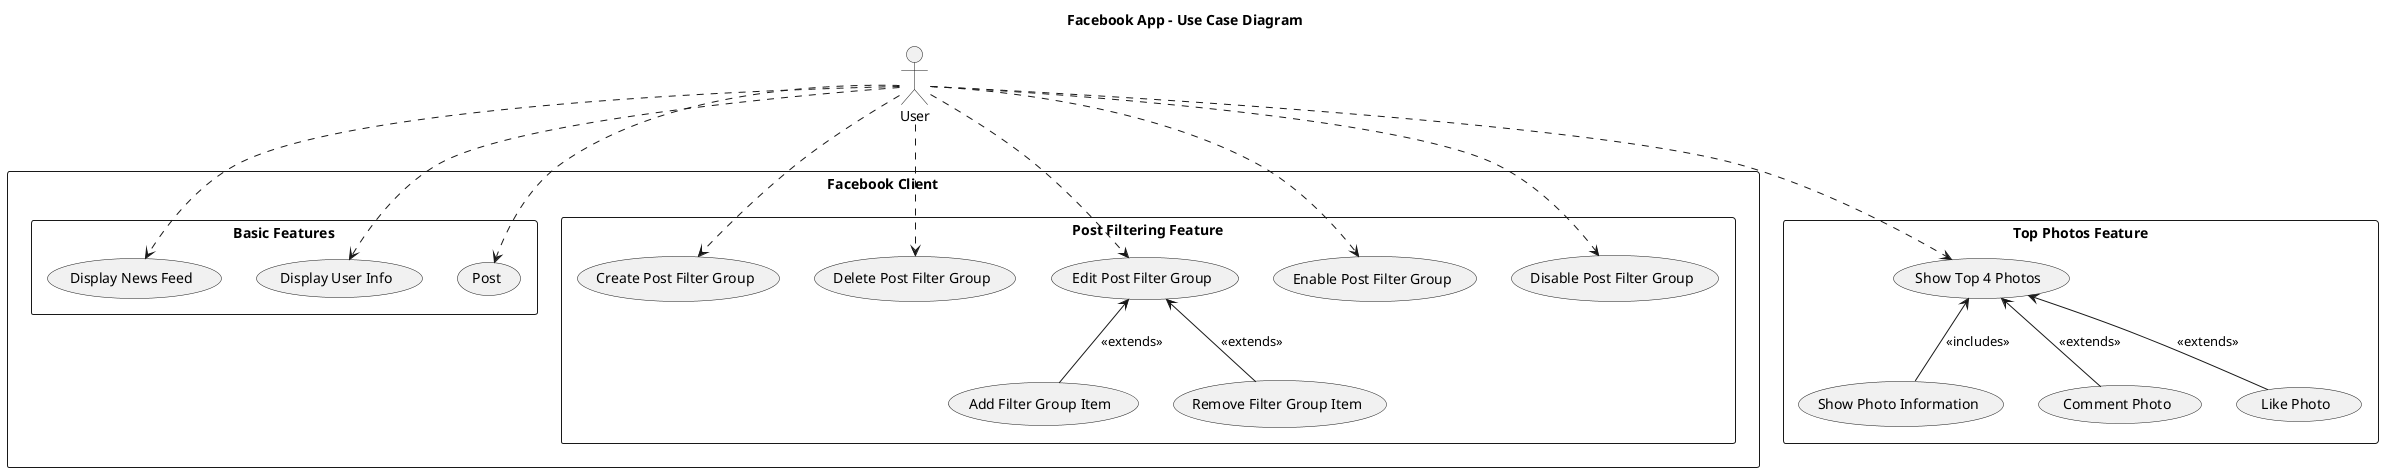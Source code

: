 @startuml

title Facebook App - Use Case Diagram

:User: 

rectangle "Facebook Client"{
    rectangle "Basic Features"{
   }
   rectangle "Post Filtering Feature"{
   }
}

rectangle "Basic Features" {
    (Display News Feed)
    (Display User Info)
    (Post)
}

rectangle "Post Filtering Feature" {
    (Create Post Filter Group)
    (Delete Post Filter Group)
    (Edit Post Filter Group)
    (Add Filter Group Item)
    (Remove Filter Group Item)
    (Enable Post Filter Group)
    (Disable Post Filter Group)
}

rectangle "Top Photos Feature" {
    (Show Top 4 Photos)
    (Show Photo Information)
    (Comment Photo)
    (Like Photo)
}


User ..> (Create Post Filter Group)
User ..> (Delete Post Filter Group)
User ..> (Edit Post Filter Group)
User ..> (Enable Post Filter Group)
User ..> (Disable Post Filter Group)
User ..> (Show Top 4 Photos)

(Edit Post Filter Group) <-- (Add Filter Group Item): <<extends>>
(Edit Post Filter Group) <-- (Remove Filter Group Item): <<extends>>

(Show Top 4 Photos) <-- (Comment Photo): <<extends>>
(Show Top 4 Photos) <-- (Show Photo Information): <<includes>>
(Show Top 4 Photos) <-- (Like Photo): <<extends>>


User ..> (Post)
User ..> (Display News Feed)
User ..> (Display User Info)


@enduml